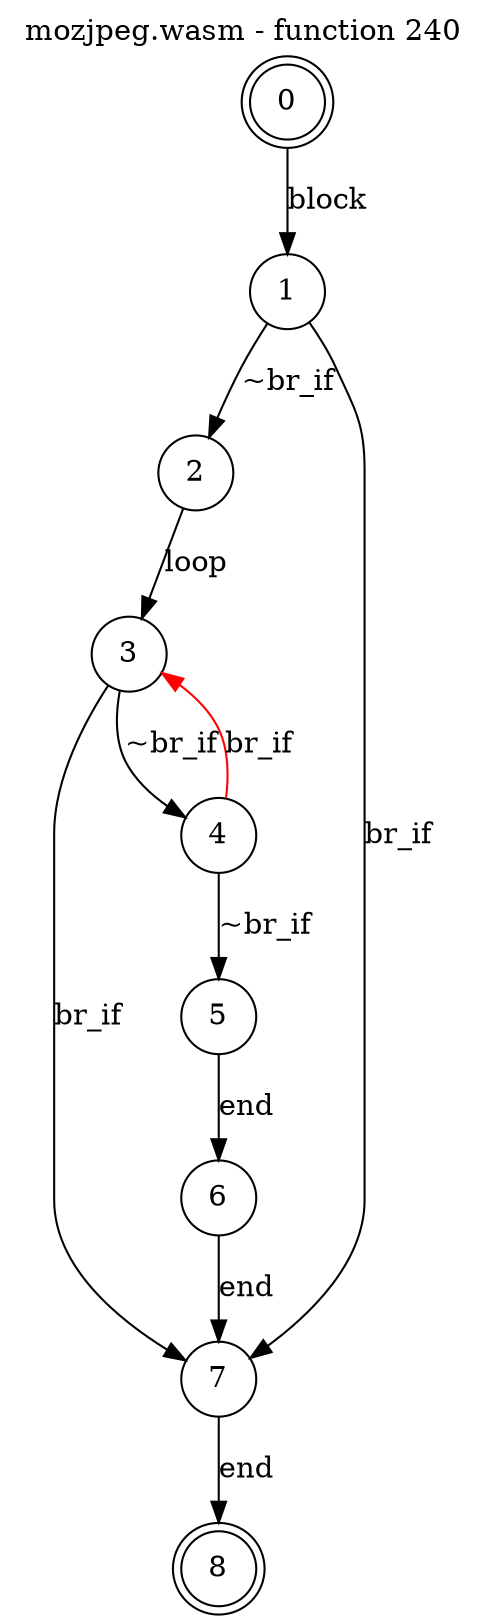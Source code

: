 digraph finite_state_machine {
    label = "mozjpeg.wasm - function 240"
    labelloc =  t
    labelfontsize = 16
    labelfontcolor = black
    labelfontname = "Helvetica"
    node [shape = doublecircle]; 0 8;
    node [shape = circle];
    0 -> 1[label = "block"];
    1 -> 2[label = "~br_if"];
    1 -> 7[label = "br_if"];
    2 -> 3[label = "loop"];
    3 -> 4[label = "~br_if"];
    3 -> 7[label = "br_if"];
    4 -> 5[label = "~br_if"];
    4 -> 3[color="red" label = "br_if"];
    5 -> 6[label = "end"];
    6 -> 7[label = "end"];
    7 -> 8[label = "end"];
}
